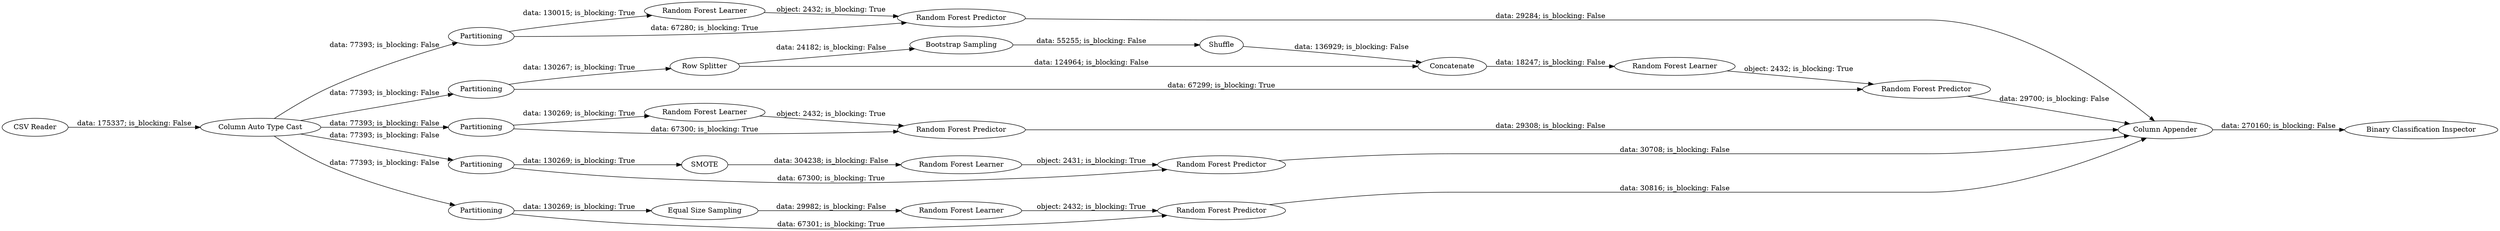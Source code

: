 digraph {
	"-7056654930236383309_29" [label="Equal Size Sampling"]
	"-7056654930236383309_46" [label=Shuffle]
	"-7056654930236383309_19" [label=Partitioning]
	"-7056654930236383309_4" [label=SMOTE]
	"-7056654930236383309_48" [label="Random Forest Learner"]
	"-7056654930236383309_44" [label="Row Splitter"]
	"-7056654930236383309_49" [label="Random Forest Predictor"]
	"-7056654930236383309_20" [label="Random Forest Learner"]
	"-7056654930236383309_47" [label=Partitioning]
	"-7056654930236383309_6" [label=Partitioning]
	"-7056654930236383309_3" [label=Partitioning]
	"-7056654930236383309_21" [label="Random Forest Predictor"]
	"-7056654930236383309_38" [label="Binary Classification Inspector"]
	"-7056654930236383309_24" [label="Random Forest Learner"]
	"-7056654930236383309_39" [label="Column Appender"]
	"-7056654930236383309_40" [label="Column Auto Type Cast"]
	"-7056654930236383309_27" [label="Random Forest Predictor"]
	"-7056654930236383309_33" [label=Partitioning]
	"-7056654930236383309_25" [label="Random Forest Predictor"]
	"-7056654930236383309_35" [label="Random Forest Learner"]
	"-7056654930236383309_41" [label="Bootstrap Sampling"]
	"-7056654930236383309_5" [label="CSV Reader"]
	"-7056654930236383309_26" [label="Random Forest Learner"]
	"-7056654930236383309_45" [label=Concatenate]
	"-7056654930236383309_30" [label="Random Forest Predictor"]
	"-7056654930236383309_47" -> "-7056654930236383309_44" [label="data: 130267; is_blocking: True"]
	"-7056654930236383309_49" -> "-7056654930236383309_39" [label="data: 29700; is_blocking: False"]
	"-7056654930236383309_5" -> "-7056654930236383309_40" [label="data: 175337; is_blocking: False"]
	"-7056654930236383309_46" -> "-7056654930236383309_45" [label="data: 136929; is_blocking: False"]
	"-7056654930236383309_6" -> "-7056654930236383309_24" [label="data: 130269; is_blocking: True"]
	"-7056654930236383309_35" -> "-7056654930236383309_30" [label="object: 2432; is_blocking: True"]
	"-7056654930236383309_40" -> "-7056654930236383309_33" [label="data: 77393; is_blocking: False"]
	"-7056654930236383309_24" -> "-7056654930236383309_25" [label="object: 2432; is_blocking: True"]
	"-7056654930236383309_4" -> "-7056654930236383309_26" [label="data: 304238; is_blocking: False"]
	"-7056654930236383309_44" -> "-7056654930236383309_45" [label="data: 124964; is_blocking: False"]
	"-7056654930236383309_39" -> "-7056654930236383309_38" [label="data: 270160; is_blocking: False"]
	"-7056654930236383309_20" -> "-7056654930236383309_21" [label="object: 2432; is_blocking: True"]
	"-7056654930236383309_45" -> "-7056654930236383309_48" [label="data: 18247; is_blocking: False"]
	"-7056654930236383309_40" -> "-7056654930236383309_19" [label="data: 77393; is_blocking: False"]
	"-7056654930236383309_27" -> "-7056654930236383309_39" [label="data: 30708; is_blocking: False"]
	"-7056654930236383309_3" -> "-7056654930236383309_4" [label="data: 130269; is_blocking: True"]
	"-7056654930236383309_25" -> "-7056654930236383309_39" [label="data: 29308; is_blocking: False"]
	"-7056654930236383309_41" -> "-7056654930236383309_46" [label="data: 55255; is_blocking: False"]
	"-7056654930236383309_33" -> "-7056654930236383309_30" [label="data: 67301; is_blocking: True"]
	"-7056654930236383309_19" -> "-7056654930236383309_21" [label="data: 67280; is_blocking: True"]
	"-7056654930236383309_40" -> "-7056654930236383309_3" [label="data: 77393; is_blocking: False"]
	"-7056654930236383309_21" -> "-7056654930236383309_39" [label="data: 29284; is_blocking: False"]
	"-7056654930236383309_19" -> "-7056654930236383309_20" [label="data: 130015; is_blocking: True"]
	"-7056654930236383309_6" -> "-7056654930236383309_25" [label="data: 67300; is_blocking: True"]
	"-7056654930236383309_40" -> "-7056654930236383309_6" [label="data: 77393; is_blocking: False"]
	"-7056654930236383309_48" -> "-7056654930236383309_49" [label="object: 2432; is_blocking: True"]
	"-7056654930236383309_47" -> "-7056654930236383309_49" [label="data: 67299; is_blocking: True"]
	"-7056654930236383309_3" -> "-7056654930236383309_27" [label="data: 67300; is_blocking: True"]
	"-7056654930236383309_44" -> "-7056654930236383309_41" [label="data: 24182; is_blocking: False"]
	"-7056654930236383309_40" -> "-7056654930236383309_47" [label="data: 77393; is_blocking: False"]
	"-7056654930236383309_30" -> "-7056654930236383309_39" [label="data: 30816; is_blocking: False"]
	"-7056654930236383309_26" -> "-7056654930236383309_27" [label="object: 2431; is_blocking: True"]
	"-7056654930236383309_33" -> "-7056654930236383309_29" [label="data: 130269; is_blocking: True"]
	"-7056654930236383309_29" -> "-7056654930236383309_35" [label="data: 29982; is_blocking: False"]
	rankdir=LR
}
